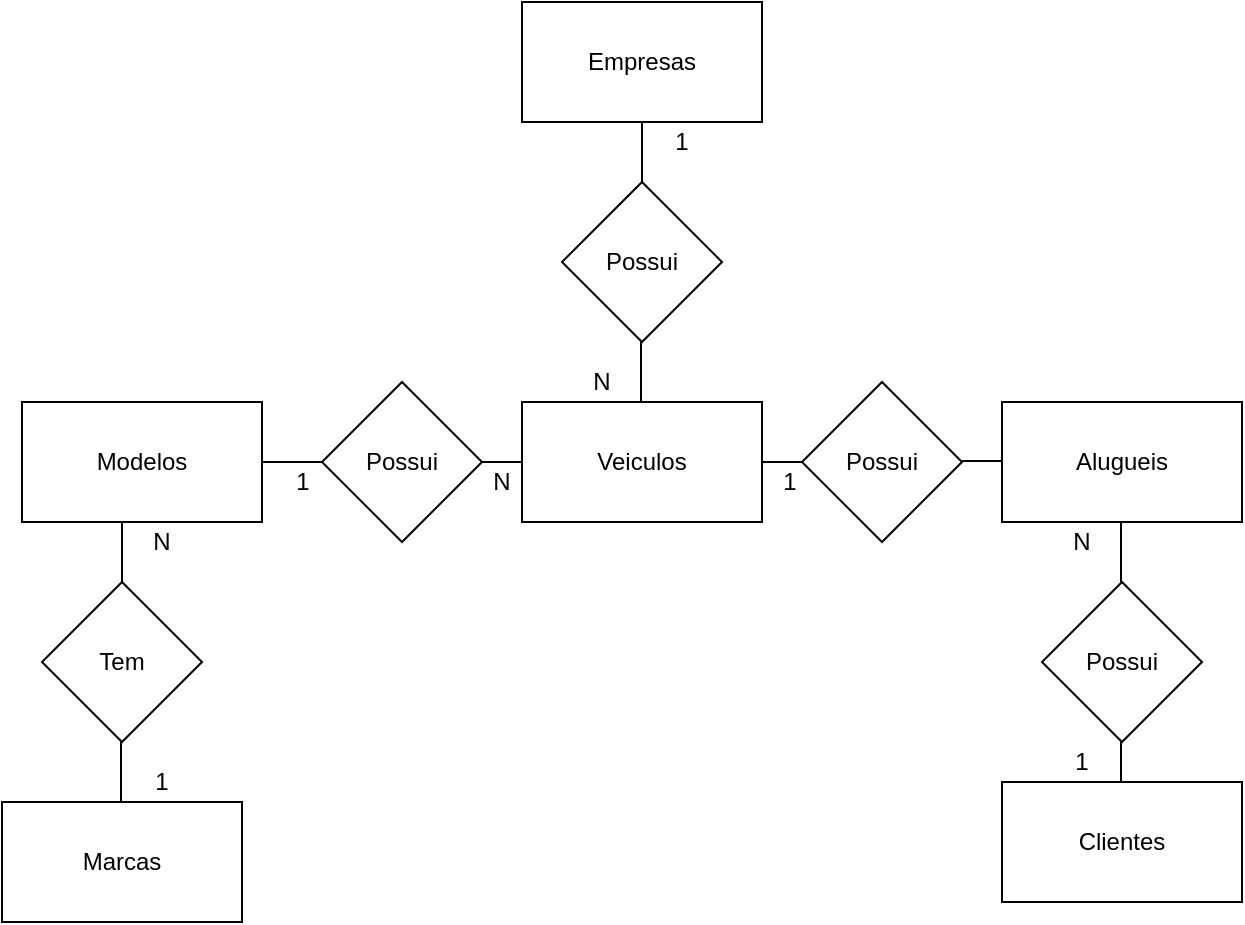 <mxfile version="14.4.3" type="device" pages="2"><diagram id="e9ZbPxh4mXBAF5gy1oO-" name="Conceito "><mxGraphModel dx="868" dy="1594" grid="1" gridSize="10" guides="1" tooltips="1" connect="1" arrows="1" fold="1" page="1" pageScale="1" pageWidth="827" pageHeight="1169" math="0" shadow="0"><root><mxCell id="0"/><mxCell id="1" parent="0"/><mxCell id="UUuXozfDhwEFhDqa1ndv-2" style="edgeStyle=orthogonalEdgeStyle;rounded=0;orthogonalLoop=1;jettySize=auto;html=1;exitX=0.5;exitY=1;exitDx=0;exitDy=0;endArrow=none;endFill=0;" parent="1" source="UUuXozfDhwEFhDqa1ndv-1" edge="1"><mxGeometry relative="1" as="geometry"><mxPoint x="360" y="-110" as="targetPoint"/></mxGeometry></mxCell><mxCell id="UUuXozfDhwEFhDqa1ndv-1" value="Empresas" style="rounded=0;whiteSpace=wrap;html=1;" parent="1" vertex="1"><mxGeometry x="300" y="-200" width="120" height="60" as="geometry"/></mxCell><mxCell id="UUuXozfDhwEFhDqa1ndv-3" value="Possui" style="rhombus;whiteSpace=wrap;html=1;" parent="1" vertex="1"><mxGeometry x="320" y="-110" width="80" height="80" as="geometry"/></mxCell><mxCell id="UUuXozfDhwEFhDqa1ndv-4" style="edgeStyle=orthogonalEdgeStyle;rounded=0;orthogonalLoop=1;jettySize=auto;html=1;exitX=0.5;exitY=1;exitDx=0;exitDy=0;endArrow=none;endFill=0;" parent="1" edge="1"><mxGeometry relative="1" as="geometry"><mxPoint x="359.5" as="targetPoint"/><mxPoint x="359.5" y="-30" as="sourcePoint"/></mxGeometry></mxCell><mxCell id="UUuXozfDhwEFhDqa1ndv-16" style="edgeStyle=orthogonalEdgeStyle;rounded=0;orthogonalLoop=1;jettySize=auto;html=1;exitX=1;exitY=0.5;exitDx=0;exitDy=0;endArrow=none;endFill=0;" parent="1" source="UUuXozfDhwEFhDqa1ndv-5" edge="1"><mxGeometry relative="1" as="geometry"><mxPoint x="440" y="30" as="targetPoint"/></mxGeometry></mxCell><mxCell id="UUuXozfDhwEFhDqa1ndv-5" value="Veiculos" style="rounded=0;whiteSpace=wrap;html=1;" parent="1" vertex="1"><mxGeometry x="300" width="120" height="60" as="geometry"/></mxCell><mxCell id="UUuXozfDhwEFhDqa1ndv-17" value="Possui" style="rhombus;whiteSpace=wrap;html=1;" parent="1" vertex="1"><mxGeometry x="440" y="-10" width="80" height="80" as="geometry"/></mxCell><mxCell id="UUuXozfDhwEFhDqa1ndv-18" style="edgeStyle=orthogonalEdgeStyle;rounded=0;orthogonalLoop=1;jettySize=auto;html=1;exitX=1;exitY=0.5;exitDx=0;exitDy=0;endArrow=none;endFill=0;" parent="1" edge="1"><mxGeometry relative="1" as="geometry"><mxPoint x="540" y="29.5" as="targetPoint"/><mxPoint x="520" y="29.5" as="sourcePoint"/></mxGeometry></mxCell><mxCell id="UUuXozfDhwEFhDqa1ndv-19" value="Alugueis" style="rounded=0;whiteSpace=wrap;html=1;" parent="1" vertex="1"><mxGeometry x="540" width="120" height="60" as="geometry"/></mxCell><mxCell id="UUuXozfDhwEFhDqa1ndv-22" value="" style="edgeStyle=orthogonalEdgeStyle;rounded=0;orthogonalLoop=1;jettySize=auto;html=1;endArrow=none;endFill=0;" parent="1" edge="1"><mxGeometry relative="1" as="geometry"><mxPoint x="599.5" y="90" as="sourcePoint"/><mxPoint x="599.5" y="60" as="targetPoint"/></mxGeometry></mxCell><mxCell id="UUuXozfDhwEFhDqa1ndv-23" value="Possui" style="rhombus;whiteSpace=wrap;html=1;" parent="1" vertex="1"><mxGeometry x="560" y="90" width="80" height="80" as="geometry"/></mxCell><mxCell id="UUuXozfDhwEFhDqa1ndv-24" value="" style="edgeStyle=orthogonalEdgeStyle;rounded=0;orthogonalLoop=1;jettySize=auto;html=1;endArrow=none;endFill=0;" parent="1" edge="1"><mxGeometry relative="1" as="geometry"><mxPoint x="599.5" y="200" as="sourcePoint"/><mxPoint x="599.5" y="170" as="targetPoint"/></mxGeometry></mxCell><mxCell id="UUuXozfDhwEFhDqa1ndv-25" value="Clientes" style="rounded=0;whiteSpace=wrap;html=1;" parent="1" vertex="1"><mxGeometry x="540" y="190" width="120" height="60" as="geometry"/></mxCell><mxCell id="UUuXozfDhwEFhDqa1ndv-34" style="edgeStyle=orthogonalEdgeStyle;rounded=0;orthogonalLoop=1;jettySize=auto;html=1;exitX=1;exitY=0.5;exitDx=0;exitDy=0;entryX=0;entryY=0.5;entryDx=0;entryDy=0;endArrow=none;endFill=0;" parent="1" source="UUuXozfDhwEFhDqa1ndv-26" target="UUuXozfDhwEFhDqa1ndv-5" edge="1"><mxGeometry relative="1" as="geometry"/></mxCell><mxCell id="UUuXozfDhwEFhDqa1ndv-26" value="Possui" style="rhombus;whiteSpace=wrap;html=1;" parent="1" vertex="1"><mxGeometry x="200" y="-10" width="80" height="80" as="geometry"/></mxCell><mxCell id="UUuXozfDhwEFhDqa1ndv-27" style="edgeStyle=orthogonalEdgeStyle;rounded=0;orthogonalLoop=1;jettySize=auto;html=1;exitX=1;exitY=0.5;exitDx=0;exitDy=0;endArrow=none;endFill=0;" parent="1" edge="1"><mxGeometry relative="1" as="geometry"><mxPoint x="150" y="29.5" as="targetPoint"/><mxPoint x="130" y="29.5" as="sourcePoint"/></mxGeometry></mxCell><mxCell id="UUuXozfDhwEFhDqa1ndv-33" style="edgeStyle=orthogonalEdgeStyle;rounded=0;orthogonalLoop=1;jettySize=auto;html=1;exitX=1;exitY=0.5;exitDx=0;exitDy=0;entryX=0;entryY=0.5;entryDx=0;entryDy=0;endArrow=none;endFill=0;" parent="1" source="UUuXozfDhwEFhDqa1ndv-28" target="UUuXozfDhwEFhDqa1ndv-26" edge="1"><mxGeometry relative="1" as="geometry"/></mxCell><mxCell id="UUuXozfDhwEFhDqa1ndv-28" value="Modelos" style="rounded=0;whiteSpace=wrap;html=1;" parent="1" vertex="1"><mxGeometry x="50" width="120" height="60" as="geometry"/></mxCell><mxCell id="UUuXozfDhwEFhDqa1ndv-29" value="" style="edgeStyle=orthogonalEdgeStyle;rounded=0;orthogonalLoop=1;jettySize=auto;html=1;endArrow=none;endFill=0;" parent="1" edge="1"><mxGeometry relative="1" as="geometry"><mxPoint x="100" y="90" as="sourcePoint"/><mxPoint x="100" y="60" as="targetPoint"/></mxGeometry></mxCell><mxCell id="UUuXozfDhwEFhDqa1ndv-30" value="Tem" style="rhombus;whiteSpace=wrap;html=1;" parent="1" vertex="1"><mxGeometry x="60" y="90" width="80" height="80" as="geometry"/></mxCell><mxCell id="UUuXozfDhwEFhDqa1ndv-31" value="" style="edgeStyle=orthogonalEdgeStyle;rounded=0;orthogonalLoop=1;jettySize=auto;html=1;endArrow=none;endFill=0;" parent="1" edge="1"><mxGeometry relative="1" as="geometry"><mxPoint x="99.5" y="200" as="sourcePoint"/><mxPoint x="99.5" y="170" as="targetPoint"/></mxGeometry></mxCell><mxCell id="UUuXozfDhwEFhDqa1ndv-32" value="Marcas" style="rounded=0;whiteSpace=wrap;html=1;" parent="1" vertex="1"><mxGeometry x="40" y="200" width="120" height="60" as="geometry"/></mxCell><mxCell id="UUuXozfDhwEFhDqa1ndv-35" value="N" style="text;html=1;strokeColor=none;fillColor=none;align=center;verticalAlign=middle;whiteSpace=wrap;rounded=0;" parent="1" vertex="1"><mxGeometry x="320" y="-20" width="40" height="20" as="geometry"/></mxCell><mxCell id="UUuXozfDhwEFhDqa1ndv-36" value="N" style="text;html=1;strokeColor=none;fillColor=none;align=center;verticalAlign=middle;whiteSpace=wrap;rounded=0;" parent="1" vertex="1"><mxGeometry x="560" y="60" width="40" height="20" as="geometry"/></mxCell><mxCell id="UUuXozfDhwEFhDqa1ndv-38" value="N" style="text;html=1;strokeColor=none;fillColor=none;align=center;verticalAlign=middle;whiteSpace=wrap;rounded=0;" parent="1" vertex="1"><mxGeometry x="270" y="30" width="40" height="20" as="geometry"/></mxCell><mxCell id="UUuXozfDhwEFhDqa1ndv-40" value="1" style="text;html=1;strokeColor=none;fillColor=none;align=center;verticalAlign=middle;whiteSpace=wrap;rounded=0;" parent="1" vertex="1"><mxGeometry x="414" y="30" width="40" height="20" as="geometry"/></mxCell><mxCell id="UUuXozfDhwEFhDqa1ndv-41" value="N" style="text;html=1;strokeColor=none;fillColor=none;align=center;verticalAlign=middle;whiteSpace=wrap;rounded=0;" parent="1" vertex="1"><mxGeometry x="100" y="60" width="40" height="20" as="geometry"/></mxCell><mxCell id="UUuXozfDhwEFhDqa1ndv-42" value="1" style="text;html=1;strokeColor=none;fillColor=none;align=center;verticalAlign=middle;whiteSpace=wrap;rounded=0;" parent="1" vertex="1"><mxGeometry x="360" y="-140" width="40" height="20" as="geometry"/></mxCell><mxCell id="UUuXozfDhwEFhDqa1ndv-44" value="1" style="text;html=1;strokeColor=none;fillColor=none;align=center;verticalAlign=middle;whiteSpace=wrap;rounded=0;" parent="1" vertex="1"><mxGeometry x="560" y="170" width="40" height="20" as="geometry"/></mxCell><mxCell id="UUuXozfDhwEFhDqa1ndv-45" value="1" style="text;html=1;strokeColor=none;fillColor=none;align=center;verticalAlign=middle;whiteSpace=wrap;rounded=0;" parent="1" vertex="1"><mxGeometry x="100" y="180" width="40" height="20" as="geometry"/></mxCell><mxCell id="gyxxTcAFaLFbV78oxHaS-1" value="1" style="text;html=1;align=center;verticalAlign=middle;resizable=0;points=[];autosize=1;" vertex="1" parent="1"><mxGeometry x="180" y="30" width="20" height="20" as="geometry"/></mxCell></root></mxGraphModel></diagram><diagram id="eofCdNtyqtNBowg94vqV" name="logico"><mxGraphModel dx="868" dy="482" grid="1" gridSize="10" guides="1" tooltips="1" connect="1" arrows="1" fold="1" page="1" pageScale="1" pageWidth="827" pageHeight="1169" math="0" shadow="0"><root><mxCell id="RpicCJjOda2RUeUmcdDz-0"/><mxCell id="RpicCJjOda2RUeUmcdDz-1" parent="RpicCJjOda2RUeUmcdDz-0"/><mxCell id="RpicCJjOda2RUeUmcdDz-2" value="Empresa" style="shape=table;startSize=30;container=1;collapsible=1;childLayout=tableLayout;fixedRows=1;rowLines=0;fontStyle=1;align=center;resizeLast=1;" parent="RpicCJjOda2RUeUmcdDz-1" vertex="1"><mxGeometry x="10" width="180" height="190" as="geometry"/></mxCell><mxCell id="RpicCJjOda2RUeUmcdDz-3" value="" style="shape=partialRectangle;collapsible=0;dropTarget=0;pointerEvents=0;fillColor=none;top=0;left=0;bottom=1;right=0;points=[[0,0.5],[1,0.5]];portConstraint=eastwest;" parent="RpicCJjOda2RUeUmcdDz-2" vertex="1"><mxGeometry y="30" width="180" height="30" as="geometry"/></mxCell><mxCell id="RpicCJjOda2RUeUmcdDz-4" value="PK" style="shape=partialRectangle;connectable=0;fillColor=none;top=0;left=0;bottom=0;right=0;fontStyle=1;overflow=hidden;" parent="RpicCJjOda2RUeUmcdDz-3" vertex="1"><mxGeometry width="30" height="30" as="geometry"/></mxCell><mxCell id="RpicCJjOda2RUeUmcdDz-5" value="IdEmpresa" style="shape=partialRectangle;connectable=0;fillColor=none;top=0;left=0;bottom=0;right=0;align=left;spacingLeft=6;fontStyle=1;overflow=hidden;" parent="RpicCJjOda2RUeUmcdDz-3" vertex="1"><mxGeometry x="30" width="150" height="30" as="geometry"/></mxCell><mxCell id="RpicCJjOda2RUeUmcdDz-6" value="" style="shape=partialRectangle;collapsible=0;dropTarget=0;pointerEvents=0;fillColor=none;top=0;left=0;bottom=0;right=0;points=[[0,0.5],[1,0.5]];portConstraint=eastwest;" parent="RpicCJjOda2RUeUmcdDz-2" vertex="1"><mxGeometry y="60" width="180" height="30" as="geometry"/></mxCell><mxCell id="RpicCJjOda2RUeUmcdDz-7" value="" style="shape=partialRectangle;connectable=0;fillColor=none;top=0;left=0;bottom=0;right=0;editable=1;overflow=hidden;" parent="RpicCJjOda2RUeUmcdDz-6" vertex="1"><mxGeometry width="30" height="30" as="geometry"/></mxCell><mxCell id="RpicCJjOda2RUeUmcdDz-8" value="Nome" style="shape=partialRectangle;connectable=0;fillColor=none;top=0;left=0;bottom=0;right=0;align=left;spacingLeft=6;overflow=hidden;" parent="RpicCJjOda2RUeUmcdDz-6" vertex="1"><mxGeometry x="30" width="150" height="30" as="geometry"/></mxCell><mxCell id="RpicCJjOda2RUeUmcdDz-9" value="" style="shape=partialRectangle;collapsible=0;dropTarget=0;pointerEvents=0;fillColor=none;top=0;left=0;bottom=0;right=0;points=[[0,0.5],[1,0.5]];portConstraint=eastwest;" parent="RpicCJjOda2RUeUmcdDz-2" vertex="1"><mxGeometry y="90" width="180" height="30" as="geometry"/></mxCell><mxCell id="RpicCJjOda2RUeUmcdDz-10" value="" style="shape=partialRectangle;connectable=0;fillColor=none;top=0;left=0;bottom=0;right=0;editable=1;overflow=hidden;" parent="RpicCJjOda2RUeUmcdDz-9" vertex="1"><mxGeometry width="30" height="30" as="geometry"/></mxCell><mxCell id="RpicCJjOda2RUeUmcdDz-11" value="CNPJ" style="shape=partialRectangle;connectable=0;fillColor=none;top=0;left=0;bottom=0;right=0;align=left;spacingLeft=6;overflow=hidden;" parent="RpicCJjOda2RUeUmcdDz-9" vertex="1"><mxGeometry x="30" width="150" height="30" as="geometry"/></mxCell><mxCell id="RpicCJjOda2RUeUmcdDz-12" value="" style="shape=partialRectangle;collapsible=0;dropTarget=0;pointerEvents=0;fillColor=none;top=0;left=0;bottom=0;right=0;points=[[0,0.5],[1,0.5]];portConstraint=eastwest;" parent="RpicCJjOda2RUeUmcdDz-2" vertex="1"><mxGeometry y="120" width="180" height="30" as="geometry"/></mxCell><mxCell id="RpicCJjOda2RUeUmcdDz-13" value="" style="shape=partialRectangle;connectable=0;fillColor=none;top=0;left=0;bottom=0;right=0;editable=1;overflow=hidden;" parent="RpicCJjOda2RUeUmcdDz-12" vertex="1"><mxGeometry width="30" height="30" as="geometry"/></mxCell><mxCell id="RpicCJjOda2RUeUmcdDz-14" value="Funcionarios" style="shape=partialRectangle;connectable=0;fillColor=none;top=0;left=0;bottom=0;right=0;align=left;spacingLeft=6;overflow=hidden;" parent="RpicCJjOda2RUeUmcdDz-12" vertex="1"><mxGeometry x="30" width="150" height="30" as="geometry"/></mxCell><mxCell id="RpicCJjOda2RUeUmcdDz-27" value="" style="shape=partialRectangle;collapsible=0;dropTarget=0;pointerEvents=0;fillColor=none;top=0;left=0;bottom=0;right=0;points=[[0,0.5],[1,0.5]];portConstraint=eastwest;" parent="RpicCJjOda2RUeUmcdDz-2" vertex="1"><mxGeometry y="150" width="180" height="30" as="geometry"/></mxCell><mxCell id="RpicCJjOda2RUeUmcdDz-28" value="" style="shape=partialRectangle;connectable=0;fillColor=none;top=0;left=0;bottom=0;right=0;editable=1;overflow=hidden;" parent="RpicCJjOda2RUeUmcdDz-27" vertex="1"><mxGeometry width="30" height="30" as="geometry"/></mxCell><mxCell id="RpicCJjOda2RUeUmcdDz-29" value="Endereco" style="shape=partialRectangle;connectable=0;fillColor=none;top=0;left=0;bottom=0;right=0;align=left;spacingLeft=6;overflow=hidden;" parent="RpicCJjOda2RUeUmcdDz-27" vertex="1"><mxGeometry x="30" width="150" height="30" as="geometry"/></mxCell><mxCell id="2ssulVePA_xvkARQZ7Mk-0" value="Veiculo" style="shape=table;startSize=30;container=1;collapsible=1;childLayout=tableLayout;fixedRows=1;rowLines=0;fontStyle=1;align=center;resizeLast=1;" parent="RpicCJjOda2RUeUmcdDz-1" vertex="1"><mxGeometry x="260" width="180" height="190" as="geometry"/></mxCell><mxCell id="2ssulVePA_xvkARQZ7Mk-1" value="" style="shape=partialRectangle;collapsible=0;dropTarget=0;pointerEvents=0;fillColor=none;top=0;left=0;bottom=0;right=0;points=[[0,0.5],[1,0.5]];portConstraint=eastwest;" parent="2ssulVePA_xvkARQZ7Mk-0" vertex="1"><mxGeometry y="30" width="180" height="30" as="geometry"/></mxCell><mxCell id="2ssulVePA_xvkARQZ7Mk-2" value="Pk" style="shape=partialRectangle;connectable=0;fillColor=none;top=0;left=0;bottom=0;right=0;fontStyle=1;overflow=hidden;" parent="2ssulVePA_xvkARQZ7Mk-1" vertex="1"><mxGeometry width="60" height="30" as="geometry"/></mxCell><mxCell id="2ssulVePA_xvkARQZ7Mk-3" value="IdVeiculo" style="shape=partialRectangle;connectable=0;fillColor=none;top=0;left=0;bottom=0;right=0;align=left;spacingLeft=6;fontStyle=1;overflow=hidden;" parent="2ssulVePA_xvkARQZ7Mk-1" vertex="1"><mxGeometry x="60" width="120" height="30" as="geometry"/></mxCell><mxCell id="qibiS7Tun5mo_sj2DW6t-19" value="" style="shape=partialRectangle;collapsible=0;dropTarget=0;pointerEvents=0;fillColor=none;top=0;left=0;bottom=0;right=0;points=[[0,0.5],[1,0.5]];portConstraint=eastwest;" parent="2ssulVePA_xvkARQZ7Mk-0" vertex="1"><mxGeometry y="60" width="180" height="30" as="geometry"/></mxCell><mxCell id="qibiS7Tun5mo_sj2DW6t-20" value="FK" style="shape=partialRectangle;connectable=0;fillColor=none;top=0;left=0;bottom=0;right=0;fontStyle=1;overflow=hidden;" parent="qibiS7Tun5mo_sj2DW6t-19" vertex="1"><mxGeometry width="60" height="30" as="geometry"/></mxCell><mxCell id="qibiS7Tun5mo_sj2DW6t-21" value="IdModelo" style="shape=partialRectangle;connectable=0;fillColor=none;top=0;left=0;bottom=0;right=0;align=left;spacingLeft=6;fontStyle=1;overflow=hidden;" parent="qibiS7Tun5mo_sj2DW6t-19" vertex="1"><mxGeometry x="60" width="120" height="30" as="geometry"/></mxCell><mxCell id="2ssulVePA_xvkARQZ7Mk-4" value="" style="shape=partialRectangle;collapsible=0;dropTarget=0;pointerEvents=0;fillColor=none;top=0;left=0;bottom=1;right=0;points=[[0,0.5],[1,0.5]];portConstraint=eastwest;" parent="2ssulVePA_xvkARQZ7Mk-0" vertex="1"><mxGeometry y="90" width="180" height="30" as="geometry"/></mxCell><mxCell id="2ssulVePA_xvkARQZ7Mk-5" value="FK" style="shape=partialRectangle;connectable=0;fillColor=none;top=0;left=0;bottom=0;right=0;fontStyle=1;overflow=hidden;" parent="2ssulVePA_xvkARQZ7Mk-4" vertex="1"><mxGeometry width="60" height="30" as="geometry"/></mxCell><mxCell id="2ssulVePA_xvkARQZ7Mk-6" value="IdEmpresa" style="shape=partialRectangle;connectable=0;fillColor=none;top=0;left=0;bottom=0;right=0;align=left;spacingLeft=6;fontStyle=1;overflow=hidden;" parent="2ssulVePA_xvkARQZ7Mk-4" vertex="1"><mxGeometry x="60" width="120" height="30" as="geometry"/></mxCell><mxCell id="2ssulVePA_xvkARQZ7Mk-7" value="" style="shape=partialRectangle;collapsible=0;dropTarget=0;pointerEvents=0;fillColor=none;top=0;left=0;bottom=0;right=0;points=[[0,0.5],[1,0.5]];portConstraint=eastwest;" parent="2ssulVePA_xvkARQZ7Mk-0" vertex="1"><mxGeometry y="120" width="180" height="30" as="geometry"/></mxCell><mxCell id="2ssulVePA_xvkARQZ7Mk-8" value="" style="shape=partialRectangle;connectable=0;fillColor=none;top=0;left=0;bottom=0;right=0;editable=1;overflow=hidden;" parent="2ssulVePA_xvkARQZ7Mk-7" vertex="1"><mxGeometry width="60" height="30" as="geometry"/></mxCell><mxCell id="2ssulVePA_xvkARQZ7Mk-9" value="Placa" style="shape=partialRectangle;connectable=0;fillColor=none;top=0;left=0;bottom=0;right=0;align=left;spacingLeft=6;overflow=hidden;" parent="2ssulVePA_xvkARQZ7Mk-7" vertex="1"><mxGeometry x="60" width="120" height="30" as="geometry"/></mxCell><mxCell id="2ssulVePA_xvkARQZ7Mk-10" value="" style="shape=partialRectangle;collapsible=0;dropTarget=0;pointerEvents=0;fillColor=none;top=0;left=0;bottom=0;right=0;points=[[0,0.5],[1,0.5]];portConstraint=eastwest;" parent="2ssulVePA_xvkARQZ7Mk-0" vertex="1"><mxGeometry y="150" width="180" height="30" as="geometry"/></mxCell><mxCell id="2ssulVePA_xvkARQZ7Mk-11" value="" style="shape=partialRectangle;connectable=0;fillColor=none;top=0;left=0;bottom=0;right=0;editable=1;overflow=hidden;" parent="2ssulVePA_xvkARQZ7Mk-10" vertex="1"><mxGeometry width="60" height="30" as="geometry"/></mxCell><mxCell id="2ssulVePA_xvkARQZ7Mk-12" value="Cor" style="shape=partialRectangle;connectable=0;fillColor=none;top=0;left=0;bottom=0;right=0;align=left;spacingLeft=6;overflow=hidden;" parent="2ssulVePA_xvkARQZ7Mk-10" vertex="1"><mxGeometry x="60" width="120" height="30" as="geometry"/></mxCell><mxCell id="z-0gKLePOr1-qo5ij7ET-0" value="Alugueis" style="shape=table;startSize=30;container=1;collapsible=1;childLayout=tableLayout;fixedRows=1;rowLines=0;fontStyle=1;align=center;resizeLast=1;" parent="RpicCJjOda2RUeUmcdDz-1" vertex="1"><mxGeometry x="530" width="180" height="250" as="geometry"/></mxCell><mxCell id="z-0gKLePOr1-qo5ij7ET-1" value="" style="shape=partialRectangle;collapsible=0;dropTarget=0;pointerEvents=0;fillColor=none;top=0;left=0;bottom=0;right=0;points=[[0,0.5],[1,0.5]];portConstraint=eastwest;" parent="z-0gKLePOr1-qo5ij7ET-0" vertex="1"><mxGeometry y="30" width="180" height="30" as="geometry"/></mxCell><mxCell id="z-0gKLePOr1-qo5ij7ET-2" value="Pk" style="shape=partialRectangle;connectable=0;fillColor=none;top=0;left=0;bottom=0;right=0;fontStyle=1;overflow=hidden;" parent="z-0gKLePOr1-qo5ij7ET-1" vertex="1"><mxGeometry width="60" height="30" as="geometry"/></mxCell><mxCell id="z-0gKLePOr1-qo5ij7ET-3" value="IdAluguel" style="shape=partialRectangle;connectable=0;fillColor=none;top=0;left=0;bottom=0;right=0;align=left;spacingLeft=6;fontStyle=1;overflow=hidden;" parent="z-0gKLePOr1-qo5ij7ET-1" vertex="1"><mxGeometry x="60" width="120" height="30" as="geometry"/></mxCell><mxCell id="_k04GzViebbvMGDgwal2-3" value="" style="shape=partialRectangle;collapsible=0;dropTarget=0;pointerEvents=0;fillColor=none;top=0;left=0;bottom=0;right=0;points=[[0,0.5],[1,0.5]];portConstraint=eastwest;" parent="z-0gKLePOr1-qo5ij7ET-0" vertex="1"><mxGeometry y="60" width="180" height="30" as="geometry"/></mxCell><mxCell id="_k04GzViebbvMGDgwal2-4" value="FK" style="shape=partialRectangle;connectable=0;fillColor=none;top=0;left=0;bottom=0;right=0;fontStyle=1;overflow=hidden;" parent="_k04GzViebbvMGDgwal2-3" vertex="1"><mxGeometry width="60" height="30" as="geometry"/></mxCell><mxCell id="_k04GzViebbvMGDgwal2-5" value="IdVeiculo" style="shape=partialRectangle;connectable=0;fillColor=none;top=0;left=0;bottom=0;right=0;align=left;spacingLeft=6;fontStyle=1;overflow=hidden;" parent="_k04GzViebbvMGDgwal2-3" vertex="1"><mxGeometry x="60" width="120" height="30" as="geometry"/></mxCell><mxCell id="z-0gKLePOr1-qo5ij7ET-4" value="" style="shape=partialRectangle;collapsible=0;dropTarget=0;pointerEvents=0;fillColor=none;top=0;left=0;bottom=1;right=0;points=[[0,0.5],[1,0.5]];portConstraint=eastwest;" parent="z-0gKLePOr1-qo5ij7ET-0" vertex="1"><mxGeometry y="90" width="180" height="30" as="geometry"/></mxCell><mxCell id="z-0gKLePOr1-qo5ij7ET-5" value="Fk" style="shape=partialRectangle;connectable=0;fillColor=none;top=0;left=0;bottom=0;right=0;fontStyle=1;overflow=hidden;" parent="z-0gKLePOr1-qo5ij7ET-4" vertex="1"><mxGeometry width="60" height="30" as="geometry"/></mxCell><mxCell id="z-0gKLePOr1-qo5ij7ET-6" value="IdCliente" style="shape=partialRectangle;connectable=0;fillColor=none;top=0;left=0;bottom=0;right=0;align=left;spacingLeft=6;fontStyle=1;overflow=hidden;" parent="z-0gKLePOr1-qo5ij7ET-4" vertex="1"><mxGeometry x="60" width="120" height="30" as="geometry"/></mxCell><mxCell id="z-0gKLePOr1-qo5ij7ET-7" value="" style="shape=partialRectangle;collapsible=0;dropTarget=0;pointerEvents=0;fillColor=none;top=0;left=0;bottom=0;right=0;points=[[0,0.5],[1,0.5]];portConstraint=eastwest;" parent="z-0gKLePOr1-qo5ij7ET-0" vertex="1"><mxGeometry y="120" width="180" height="30" as="geometry"/></mxCell><mxCell id="z-0gKLePOr1-qo5ij7ET-8" value="" style="shape=partialRectangle;connectable=0;fillColor=none;top=0;left=0;bottom=0;right=0;editable=1;overflow=hidden;" parent="z-0gKLePOr1-qo5ij7ET-7" vertex="1"><mxGeometry width="60" height="30" as="geometry"/></mxCell><mxCell id="z-0gKLePOr1-qo5ij7ET-9" value="Preco" style="shape=partialRectangle;connectable=0;fillColor=none;top=0;left=0;bottom=0;right=0;align=left;spacingLeft=6;overflow=hidden;" parent="z-0gKLePOr1-qo5ij7ET-7" vertex="1"><mxGeometry x="60" width="120" height="30" as="geometry"/></mxCell><mxCell id="z-0gKLePOr1-qo5ij7ET-10" value="" style="shape=partialRectangle;collapsible=0;dropTarget=0;pointerEvents=0;fillColor=none;top=0;left=0;bottom=0;right=0;points=[[0,0.5],[1,0.5]];portConstraint=eastwest;" parent="z-0gKLePOr1-qo5ij7ET-0" vertex="1"><mxGeometry y="150" width="180" height="30" as="geometry"/></mxCell><mxCell id="z-0gKLePOr1-qo5ij7ET-11" value="" style="shape=partialRectangle;connectable=0;fillColor=none;top=0;left=0;bottom=0;right=0;editable=1;overflow=hidden;" parent="z-0gKLePOr1-qo5ij7ET-10" vertex="1"><mxGeometry width="60" height="30" as="geometry"/></mxCell><mxCell id="z-0gKLePOr1-qo5ij7ET-12" value="DataPega" style="shape=partialRectangle;connectable=0;fillColor=none;top=0;left=0;bottom=0;right=0;align=left;spacingLeft=6;overflow=hidden;" parent="z-0gKLePOr1-qo5ij7ET-10" vertex="1"><mxGeometry x="60" width="120" height="30" as="geometry"/></mxCell><mxCell id="_k04GzViebbvMGDgwal2-6" value="" style="shape=partialRectangle;collapsible=0;dropTarget=0;pointerEvents=0;fillColor=none;top=0;left=0;bottom=0;right=0;points=[[0,0.5],[1,0.5]];portConstraint=eastwest;" parent="z-0gKLePOr1-qo5ij7ET-0" vertex="1"><mxGeometry y="180" width="180" height="30" as="geometry"/></mxCell><mxCell id="_k04GzViebbvMGDgwal2-7" value="" style="shape=partialRectangle;connectable=0;fillColor=none;top=0;left=0;bottom=0;right=0;editable=1;overflow=hidden;" parent="_k04GzViebbvMGDgwal2-6" vertex="1"><mxGeometry width="60" height="30" as="geometry"/></mxCell><mxCell id="_k04GzViebbvMGDgwal2-8" value="Horario" style="shape=partialRectangle;connectable=0;fillColor=none;top=0;left=0;bottom=0;right=0;align=left;spacingLeft=6;overflow=hidden;" parent="_k04GzViebbvMGDgwal2-6" vertex="1"><mxGeometry x="60" width="120" height="30" as="geometry"/></mxCell><mxCell id="_k04GzViebbvMGDgwal2-9" value="" style="shape=partialRectangle;collapsible=0;dropTarget=0;pointerEvents=0;fillColor=none;top=0;left=0;bottom=0;right=0;points=[[0,0.5],[1,0.5]];portConstraint=eastwest;" parent="z-0gKLePOr1-qo5ij7ET-0" vertex="1"><mxGeometry y="210" width="180" height="30" as="geometry"/></mxCell><mxCell id="_k04GzViebbvMGDgwal2-10" value="" style="shape=partialRectangle;connectable=0;fillColor=none;top=0;left=0;bottom=0;right=0;editable=1;overflow=hidden;" parent="_k04GzViebbvMGDgwal2-9" vertex="1"><mxGeometry width="60" height="30" as="geometry"/></mxCell><mxCell id="_k04GzViebbvMGDgwal2-11" value="DataDevolucao" style="shape=partialRectangle;connectable=0;fillColor=none;top=0;left=0;bottom=0;right=0;align=left;spacingLeft=6;overflow=hidden;" parent="_k04GzViebbvMGDgwal2-9" vertex="1"><mxGeometry x="60" width="120" height="30" as="geometry"/></mxCell><mxCell id="_k04GzViebbvMGDgwal2-12" value="Cliente" style="shape=table;startSize=30;container=1;collapsible=1;childLayout=tableLayout;fixedRows=1;rowLines=0;fontStyle=1;align=center;resizeLast=1;" parent="RpicCJjOda2RUeUmcdDz-1" vertex="1"><mxGeometry x="520" y="280" width="180" height="190" as="geometry"/></mxCell><mxCell id="_k04GzViebbvMGDgwal2-13" value="" style="shape=partialRectangle;collapsible=0;dropTarget=0;pointerEvents=0;fillColor=none;top=0;left=0;bottom=0;right=0;points=[[0,0.5],[1,0.5]];portConstraint=eastwest;" parent="_k04GzViebbvMGDgwal2-12" vertex="1"><mxGeometry y="30" width="180" height="30" as="geometry"/></mxCell><mxCell id="_k04GzViebbvMGDgwal2-14" value="Pk" style="shape=partialRectangle;connectable=0;fillColor=none;top=0;left=0;bottom=0;right=0;fontStyle=1;overflow=hidden;" parent="_k04GzViebbvMGDgwal2-13" vertex="1"><mxGeometry width="60" height="30" as="geometry"/></mxCell><mxCell id="_k04GzViebbvMGDgwal2-15" value="IdCliente" style="shape=partialRectangle;connectable=0;fillColor=none;top=0;left=0;bottom=0;right=0;align=left;spacingLeft=6;fontStyle=1;overflow=hidden;" parent="_k04GzViebbvMGDgwal2-13" vertex="1"><mxGeometry x="60" width="120" height="30" as="geometry"/></mxCell><mxCell id="_k04GzViebbvMGDgwal2-19" value="" style="shape=partialRectangle;collapsible=0;dropTarget=0;pointerEvents=0;fillColor=none;top=0;left=0;bottom=0;right=0;points=[[0,0.5],[1,0.5]];portConstraint=eastwest;" parent="_k04GzViebbvMGDgwal2-12" vertex="1"><mxGeometry y="60" width="180" height="30" as="geometry"/></mxCell><mxCell id="_k04GzViebbvMGDgwal2-20" value="" style="shape=partialRectangle;connectable=0;fillColor=none;top=0;left=0;bottom=0;right=0;editable=1;overflow=hidden;" parent="_k04GzViebbvMGDgwal2-19" vertex="1"><mxGeometry width="60" height="30" as="geometry"/></mxCell><mxCell id="_k04GzViebbvMGDgwal2-21" value="Nome" style="shape=partialRectangle;connectable=0;fillColor=none;top=0;left=0;bottom=0;right=0;align=left;spacingLeft=6;overflow=hidden;" parent="_k04GzViebbvMGDgwal2-19" vertex="1"><mxGeometry x="60" width="120" height="30" as="geometry"/></mxCell><mxCell id="_k04GzViebbvMGDgwal2-32" value="" style="shape=partialRectangle;collapsible=0;dropTarget=0;pointerEvents=0;fillColor=none;top=0;left=0;bottom=0;right=0;points=[[0,0.5],[1,0.5]];portConstraint=eastwest;" parent="_k04GzViebbvMGDgwal2-12" vertex="1"><mxGeometry y="90" width="180" height="30" as="geometry"/></mxCell><mxCell id="_k04GzViebbvMGDgwal2-33" value="" style="shape=partialRectangle;connectable=0;fillColor=none;top=0;left=0;bottom=0;right=0;editable=1;overflow=hidden;" parent="_k04GzViebbvMGDgwal2-32" vertex="1"><mxGeometry width="60" height="30" as="geometry"/></mxCell><mxCell id="_k04GzViebbvMGDgwal2-34" value="Idade" style="shape=partialRectangle;connectable=0;fillColor=none;top=0;left=0;bottom=0;right=0;align=left;spacingLeft=6;overflow=hidden;" parent="_k04GzViebbvMGDgwal2-32" vertex="1"><mxGeometry x="60" width="120" height="30" as="geometry"/></mxCell><mxCell id="_k04GzViebbvMGDgwal2-35" value="" style="shape=partialRectangle;collapsible=0;dropTarget=0;pointerEvents=0;fillColor=none;top=0;left=0;bottom=0;right=0;points=[[0,0.5],[1,0.5]];portConstraint=eastwest;" parent="_k04GzViebbvMGDgwal2-12" vertex="1"><mxGeometry y="120" width="180" height="30" as="geometry"/></mxCell><mxCell id="_k04GzViebbvMGDgwal2-36" value="" style="shape=partialRectangle;connectable=0;fillColor=none;top=0;left=0;bottom=0;right=0;editable=1;overflow=hidden;" parent="_k04GzViebbvMGDgwal2-35" vertex="1"><mxGeometry width="60" height="30" as="geometry"/></mxCell><mxCell id="_k04GzViebbvMGDgwal2-37" value="CNH" style="shape=partialRectangle;connectable=0;fillColor=none;top=0;left=0;bottom=0;right=0;align=left;spacingLeft=6;overflow=hidden;" parent="_k04GzViebbvMGDgwal2-35" vertex="1"><mxGeometry x="60" width="120" height="30" as="geometry"/></mxCell><mxCell id="_k04GzViebbvMGDgwal2-39" value="" style="shape=partialRectangle;collapsible=0;dropTarget=0;pointerEvents=0;fillColor=none;top=0;left=0;bottom=0;right=0;points=[[0,0.5],[1,0.5]];portConstraint=eastwest;" parent="_k04GzViebbvMGDgwal2-12" vertex="1"><mxGeometry y="150" width="180" height="30" as="geometry"/></mxCell><mxCell id="_k04GzViebbvMGDgwal2-40" value="" style="shape=partialRectangle;connectable=0;fillColor=none;top=0;left=0;bottom=0;right=0;editable=1;overflow=hidden;" parent="_k04GzViebbvMGDgwal2-39" vertex="1"><mxGeometry width="60" height="30" as="geometry"/></mxCell><mxCell id="_k04GzViebbvMGDgwal2-41" value="Telefone" style="shape=partialRectangle;connectable=0;fillColor=none;top=0;left=0;bottom=0;right=0;align=left;spacingLeft=6;overflow=hidden;" parent="_k04GzViebbvMGDgwal2-39" vertex="1"><mxGeometry x="60" width="120" height="30" as="geometry"/></mxCell><mxCell id="qibiS7Tun5mo_sj2DW6t-0" value="Modelo" style="shape=table;startSize=30;container=1;collapsible=1;childLayout=tableLayout;fixedRows=1;rowLines=0;fontStyle=1;align=center;resizeLast=1;" parent="RpicCJjOda2RUeUmcdDz-1" vertex="1"><mxGeometry x="260" y="270" width="180" height="130" as="geometry"/></mxCell><mxCell id="qibiS7Tun5mo_sj2DW6t-1" value="" style="shape=partialRectangle;collapsible=0;dropTarget=0;pointerEvents=0;fillColor=none;top=0;left=0;bottom=0;right=0;points=[[0,0.5],[1,0.5]];portConstraint=eastwest;" parent="qibiS7Tun5mo_sj2DW6t-0" vertex="1"><mxGeometry y="30" width="180" height="30" as="geometry"/></mxCell><mxCell id="qibiS7Tun5mo_sj2DW6t-2" value="Pk" style="shape=partialRectangle;connectable=0;fillColor=none;top=0;left=0;bottom=0;right=0;fontStyle=1;overflow=hidden;" parent="qibiS7Tun5mo_sj2DW6t-1" vertex="1"><mxGeometry width="60" height="30" as="geometry"/></mxCell><mxCell id="qibiS7Tun5mo_sj2DW6t-3" value="IdModelo" style="shape=partialRectangle;connectable=0;fillColor=none;top=0;left=0;bottom=0;right=0;align=left;spacingLeft=6;fontStyle=1;overflow=hidden;" parent="qibiS7Tun5mo_sj2DW6t-1" vertex="1"><mxGeometry x="60" width="120" height="30" as="geometry"/></mxCell><mxCell id="qibiS7Tun5mo_sj2DW6t-13" value="" style="shape=partialRectangle;collapsible=0;dropTarget=0;pointerEvents=0;fillColor=none;top=0;left=0;bottom=0;right=0;points=[[0,0.5],[1,0.5]];portConstraint=eastwest;" parent="qibiS7Tun5mo_sj2DW6t-0" vertex="1"><mxGeometry y="60" width="180" height="30" as="geometry"/></mxCell><mxCell id="qibiS7Tun5mo_sj2DW6t-14" value="FK" style="shape=partialRectangle;connectable=0;fillColor=none;top=0;left=0;bottom=0;right=0;fontStyle=1;overflow=hidden;" parent="qibiS7Tun5mo_sj2DW6t-13" vertex="1"><mxGeometry width="60" height="30" as="geometry"/></mxCell><mxCell id="qibiS7Tun5mo_sj2DW6t-15" value="IdMarca" style="shape=partialRectangle;connectable=0;fillColor=none;top=0;left=0;bottom=0;right=0;align=left;spacingLeft=6;fontStyle=1;overflow=hidden;" parent="qibiS7Tun5mo_sj2DW6t-13" vertex="1"><mxGeometry x="60" width="120" height="30" as="geometry"/></mxCell><mxCell id="qibiS7Tun5mo_sj2DW6t-10" value="" style="shape=partialRectangle;collapsible=0;dropTarget=0;pointerEvents=0;fillColor=none;top=0;left=0;bottom=0;right=0;points=[[0,0.5],[1,0.5]];portConstraint=eastwest;" parent="qibiS7Tun5mo_sj2DW6t-0" vertex="1"><mxGeometry y="90" width="180" height="30" as="geometry"/></mxCell><mxCell id="qibiS7Tun5mo_sj2DW6t-11" value="" style="shape=partialRectangle;connectable=0;fillColor=none;top=0;left=0;bottom=0;right=0;editable=1;overflow=hidden;" parent="qibiS7Tun5mo_sj2DW6t-10" vertex="1"><mxGeometry width="60" height="30" as="geometry"/></mxCell><mxCell id="qibiS7Tun5mo_sj2DW6t-12" value="Tipo" style="shape=partialRectangle;connectable=0;fillColor=none;top=0;left=0;bottom=0;right=0;align=left;spacingLeft=6;overflow=hidden;" parent="qibiS7Tun5mo_sj2DW6t-10" vertex="1"><mxGeometry x="60" width="120" height="30" as="geometry"/></mxCell><mxCell id="qibiS7Tun5mo_sj2DW6t-22" value="Marca" style="shape=table;startSize=30;container=1;collapsible=1;childLayout=tableLayout;fixedRows=1;rowLines=0;fontStyle=1;align=center;resizeLast=1;" parent="RpicCJjOda2RUeUmcdDz-1" vertex="1"><mxGeometry x="20" y="270" width="180" height="130" as="geometry"/></mxCell><mxCell id="qibiS7Tun5mo_sj2DW6t-23" value="" style="shape=partialRectangle;collapsible=0;dropTarget=0;pointerEvents=0;fillColor=none;top=0;left=0;bottom=0;right=0;points=[[0,0.5],[1,0.5]];portConstraint=eastwest;" parent="qibiS7Tun5mo_sj2DW6t-22" vertex="1"><mxGeometry y="30" width="180" height="30" as="geometry"/></mxCell><mxCell id="qibiS7Tun5mo_sj2DW6t-24" value="Pk" style="shape=partialRectangle;connectable=0;fillColor=none;top=0;left=0;bottom=0;right=0;fontStyle=1;overflow=hidden;" parent="qibiS7Tun5mo_sj2DW6t-23" vertex="1"><mxGeometry width="60" height="30" as="geometry"/></mxCell><mxCell id="qibiS7Tun5mo_sj2DW6t-25" value="IdMarca" style="shape=partialRectangle;connectable=0;fillColor=none;top=0;left=0;bottom=0;right=0;align=left;spacingLeft=6;fontStyle=1;overflow=hidden;" parent="qibiS7Tun5mo_sj2DW6t-23" vertex="1"><mxGeometry x="60" width="120" height="30" as="geometry"/></mxCell><mxCell id="qibiS7Tun5mo_sj2DW6t-29" value="" style="shape=partialRectangle;collapsible=0;dropTarget=0;pointerEvents=0;fillColor=none;top=0;left=0;bottom=0;right=0;points=[[0,0.5],[1,0.5]];portConstraint=eastwest;" parent="qibiS7Tun5mo_sj2DW6t-22" vertex="1"><mxGeometry y="60" width="180" height="30" as="geometry"/></mxCell><mxCell id="qibiS7Tun5mo_sj2DW6t-30" value="" style="shape=partialRectangle;connectable=0;fillColor=none;top=0;left=0;bottom=0;right=0;editable=1;overflow=hidden;" parent="qibiS7Tun5mo_sj2DW6t-29" vertex="1"><mxGeometry width="60" height="30" as="geometry"/></mxCell><mxCell id="qibiS7Tun5mo_sj2DW6t-31" value="Nome" style="shape=partialRectangle;connectable=0;fillColor=none;top=0;left=0;bottom=0;right=0;align=left;spacingLeft=6;overflow=hidden;" parent="qibiS7Tun5mo_sj2DW6t-29" vertex="1"><mxGeometry x="60" width="120" height="30" as="geometry"/></mxCell><mxCell id="qibiS7Tun5mo_sj2DW6t-32" value="" style="shape=partialRectangle;collapsible=0;dropTarget=0;pointerEvents=0;fillColor=none;top=0;left=0;bottom=0;right=0;points=[[0,0.5],[1,0.5]];portConstraint=eastwest;" parent="qibiS7Tun5mo_sj2DW6t-22" vertex="1"><mxGeometry y="90" width="180" height="30" as="geometry"/></mxCell><mxCell id="qibiS7Tun5mo_sj2DW6t-33" value="" style="shape=partialRectangle;connectable=0;fillColor=none;top=0;left=0;bottom=0;right=0;editable=1;overflow=hidden;" parent="qibiS7Tun5mo_sj2DW6t-32" vertex="1"><mxGeometry width="60" height="30" as="geometry"/></mxCell><mxCell id="qibiS7Tun5mo_sj2DW6t-34" value="Slogan" style="shape=partialRectangle;connectable=0;fillColor=none;top=0;left=0;bottom=0;right=0;align=left;spacingLeft=6;overflow=hidden;" parent="qibiS7Tun5mo_sj2DW6t-32" vertex="1"><mxGeometry x="60" width="120" height="30" as="geometry"/></mxCell><mxCell id="0JTFvOYtC6t3oUKWlBBs-0" value="" style="edgeStyle=entityRelationEdgeStyle;fontSize=12;html=1;endArrow=ERoneToMany;exitX=1;exitY=0.5;exitDx=0;exitDy=0;entryX=0;entryY=0.5;entryDx=0;entryDy=0;" parent="RpicCJjOda2RUeUmcdDz-1" source="2ssulVePA_xvkARQZ7Mk-1" target="_k04GzViebbvMGDgwal2-3" edge="1"><mxGeometry width="100" height="100" relative="1" as="geometry"><mxPoint x="360" y="300" as="sourcePoint"/><mxPoint x="520" y="80" as="targetPoint"/></mxGeometry></mxCell><mxCell id="h_3ggyKKA9gc-Q6JKQP9-21" value="" style="edgeStyle=elbowEdgeStyle;fontSize=12;html=1;endArrow=ERoneToMany;shadow=0;entryX=1;entryY=0.5;entryDx=0;entryDy=0;exitX=1;exitY=0.5;exitDx=0;exitDy=0;" parent="RpicCJjOda2RUeUmcdDz-1" source="_k04GzViebbvMGDgwal2-13" target="z-0gKLePOr1-qo5ij7ET-4" edge="1"><mxGeometry width="100" height="100" relative="1" as="geometry"><mxPoint x="720" y="270" as="sourcePoint"/><mxPoint x="820" y="170" as="targetPoint"/><Array as="points"><mxPoint x="820" y="220"/></Array></mxGeometry></mxCell><mxCell id="h_3ggyKKA9gc-Q6JKQP9-23" value="" style="edgeStyle=entityRelationEdgeStyle;fontSize=12;html=1;endArrow=ERoneToMany;shadow=0;exitX=1;exitY=0.5;exitDx=0;exitDy=0;entryX=0;entryY=0.5;entryDx=0;entryDy=0;" parent="RpicCJjOda2RUeUmcdDz-1" source="qibiS7Tun5mo_sj2DW6t-23" target="qibiS7Tun5mo_sj2DW6t-13" edge="1"><mxGeometry width="100" height="100" relative="1" as="geometry"><mxPoint x="200" y="345" as="sourcePoint"/><mxPoint x="260" y="315" as="targetPoint"/></mxGeometry></mxCell><mxCell id="h_3ggyKKA9gc-Q6JKQP9-24" value="" style="line;strokeWidth=1;rotatable=0;dashed=0;labelPosition=right;align=left;verticalAlign=middle;spacingTop=0;spacingLeft=6;points=[];portConstraint=eastwest;" parent="RpicCJjOda2RUeUmcdDz-1" vertex="1"><mxGeometry x="20" y="330" width="180" height="10" as="geometry"/></mxCell><mxCell id="h_3ggyKKA9gc-Q6JKQP9-25" value="" style="line;strokeWidth=1;rotatable=0;dashed=0;labelPosition=right;align=left;verticalAlign=middle;spacingTop=0;spacingLeft=6;points=[];portConstraint=eastwest;" parent="RpicCJjOda2RUeUmcdDz-1" vertex="1"><mxGeometry x="260" y="350" width="180" height="10" as="geometry"/></mxCell><mxCell id="h_3ggyKKA9gc-Q6JKQP9-26" value="" style="line;strokeWidth=1;rotatable=0;dashed=0;labelPosition=right;align=left;verticalAlign=middle;spacingTop=0;spacingLeft=6;points=[];portConstraint=eastwest;" parent="RpicCJjOda2RUeUmcdDz-1" vertex="1"><mxGeometry x="520" y="340" width="180" height="10" as="geometry"/></mxCell><mxCell id="1aSZVStGQEJIi6k-mbNx-0" value="" style="edgeStyle=entityRelationEdgeStyle;fontSize=12;html=1;endArrow=ERmandOne;startArrow=ERmandOne;exitX=1;exitY=0.5;exitDx=0;exitDy=0;" parent="RpicCJjOda2RUeUmcdDz-1" source="RpicCJjOda2RUeUmcdDz-3" edge="1"><mxGeometry width="100" height="100" relative="1" as="geometry"><mxPoint x="160" y="210" as="sourcePoint"/><mxPoint x="260" y="110" as="targetPoint"/></mxGeometry></mxCell><mxCell id="0cy-yk0w64Og_tqSqpTq-0" value="" style="edgeStyle=elbowEdgeStyle;fontSize=12;html=1;endArrow=ERoneToMany;exitX=0;exitY=0.5;exitDx=0;exitDy=0;" edge="1" parent="RpicCJjOda2RUeUmcdDz-1" source="qibiS7Tun5mo_sj2DW6t-1"><mxGeometry width="100" height="100" relative="1" as="geometry"><mxPoint x="160" y="180" as="sourcePoint"/><mxPoint x="260" y="80" as="targetPoint"/><Array as="points"><mxPoint x="240" y="198"/></Array></mxGeometry></mxCell></root></mxGraphModel></diagram></mxfile>